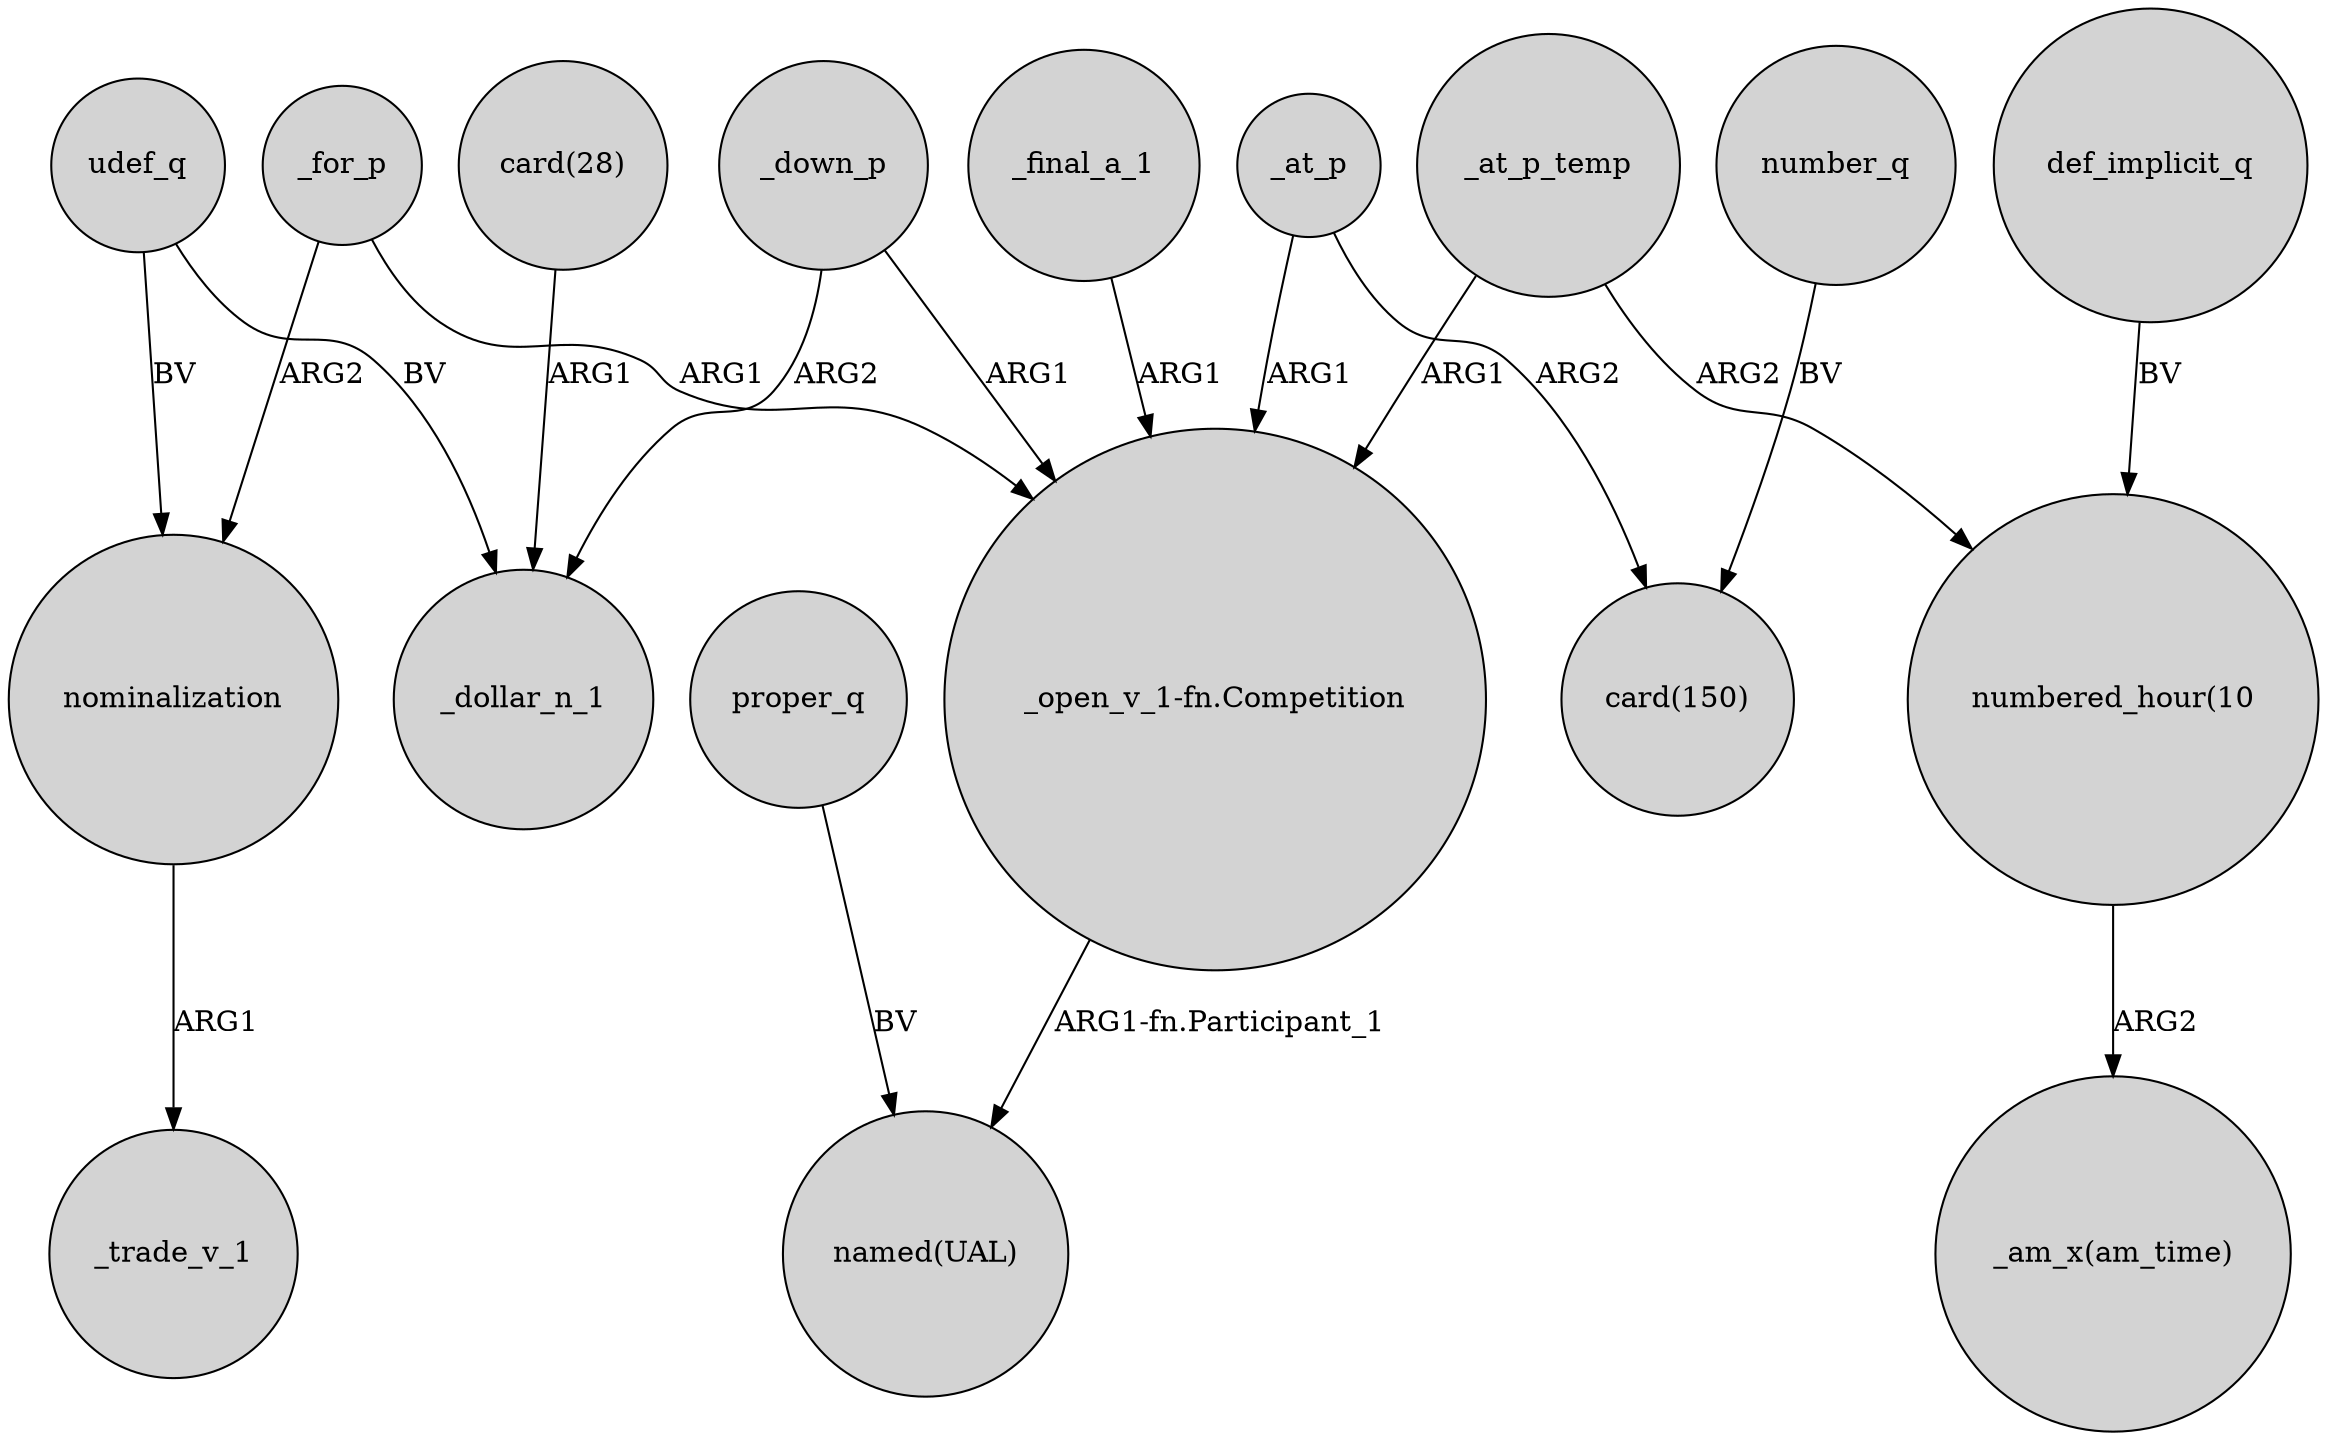 digraph {
	node [shape=circle style=filled]
	"_open_v_1-fn.Competition" -> "named(UAL)" [label="ARG1-fn.Participant_1"]
	_final_a_1 -> "_open_v_1-fn.Competition" [label=ARG1]
	_down_p -> "_open_v_1-fn.Competition" [label=ARG1]
	_at_p -> "_open_v_1-fn.Competition" [label=ARG1]
	_at_p_temp -> "_open_v_1-fn.Competition" [label=ARG1]
	_at_p_temp -> "numbered_hour(10":"08)" [label=ARG2]
	udef_q -> _dollar_n_1 [label=BV]
	_for_p -> nominalization [label=ARG2]
	_at_p -> "card(150)" [label=ARG2]
	"numbered_hour(10":"08)" -> "_am_x(am_time)" [label=ARG2]
	_for_p -> "_open_v_1-fn.Competition" [label=ARG1]
	proper_q -> "named(UAL)" [label=BV]
	_down_p -> _dollar_n_1 [label=ARG2]
	def_implicit_q -> "numbered_hour(10":"08)" [label=BV]
	nominalization -> _trade_v_1 [label=ARG1]
	number_q -> "card(150)" [label=BV]
	udef_q -> nominalization [label=BV]
	"card(28)" -> _dollar_n_1 [label=ARG1]
}

